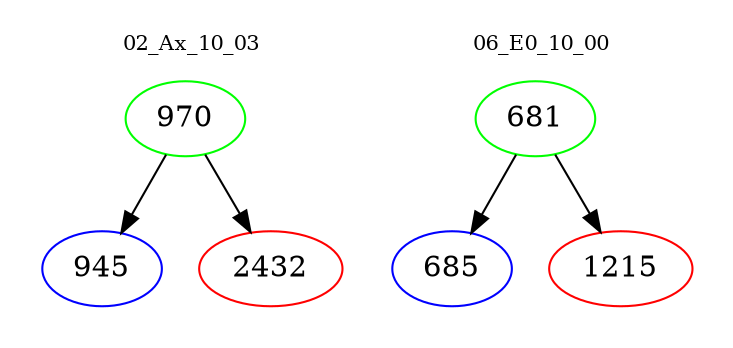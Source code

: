 digraph{
subgraph cluster_0 {
color = white
label = "02_Ax_10_03";
fontsize=10;
T0_970 [label="970", color="green"]
T0_970 -> T0_945 [color="black"]
T0_945 [label="945", color="blue"]
T0_970 -> T0_2432 [color="black"]
T0_2432 [label="2432", color="red"]
}
subgraph cluster_1 {
color = white
label = "06_E0_10_00";
fontsize=10;
T1_681 [label="681", color="green"]
T1_681 -> T1_685 [color="black"]
T1_685 [label="685", color="blue"]
T1_681 -> T1_1215 [color="black"]
T1_1215 [label="1215", color="red"]
}
}
